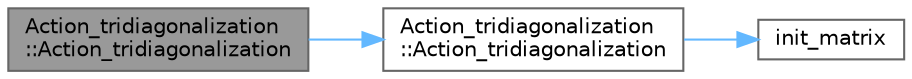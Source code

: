 digraph "Action_tridiagonalization::Action_tridiagonalization"
{
 // LATEX_PDF_SIZE
  bgcolor="transparent";
  edge [fontname=Helvetica,fontsize=10,labelfontname=Helvetica,labelfontsize=10];
  node [fontname=Helvetica,fontsize=10,shape=box,height=0.2,width=0.4];
  rankdir="LR";
  Node1 [id="Node000001",label="Action_tridiagonalization\l::Action_tridiagonalization",height=0.2,width=0.4,color="gray40", fillcolor="grey60", style="filled", fontcolor="black",tooltip=" "];
  Node1 -> Node2 [id="edge3_Node000001_Node000002",color="steelblue1",style="solid",tooltip=" "];
  Node2 [id="Node000002",label="Action_tridiagonalization\l::Action_tridiagonalization",height=0.2,width=0.4,color="grey40", fillcolor="white", style="filled",URL="$class_action__tridiagonalization.html#a8d279f41467193bfba3154c4c6b06803",tooltip=" "];
  Node2 -> Node3 [id="edge4_Node000002_Node000003",color="steelblue1",style="solid",tooltip=" "];
  Node3 [id="Node000003",label="init_matrix",height=0.2,width=0.4,color="grey40", fillcolor="white", style="filled",URL="$matrix_8hpp.html#a21bb302efd69cdbe9ecc131ea2413bf9",tooltip=" "];
}

